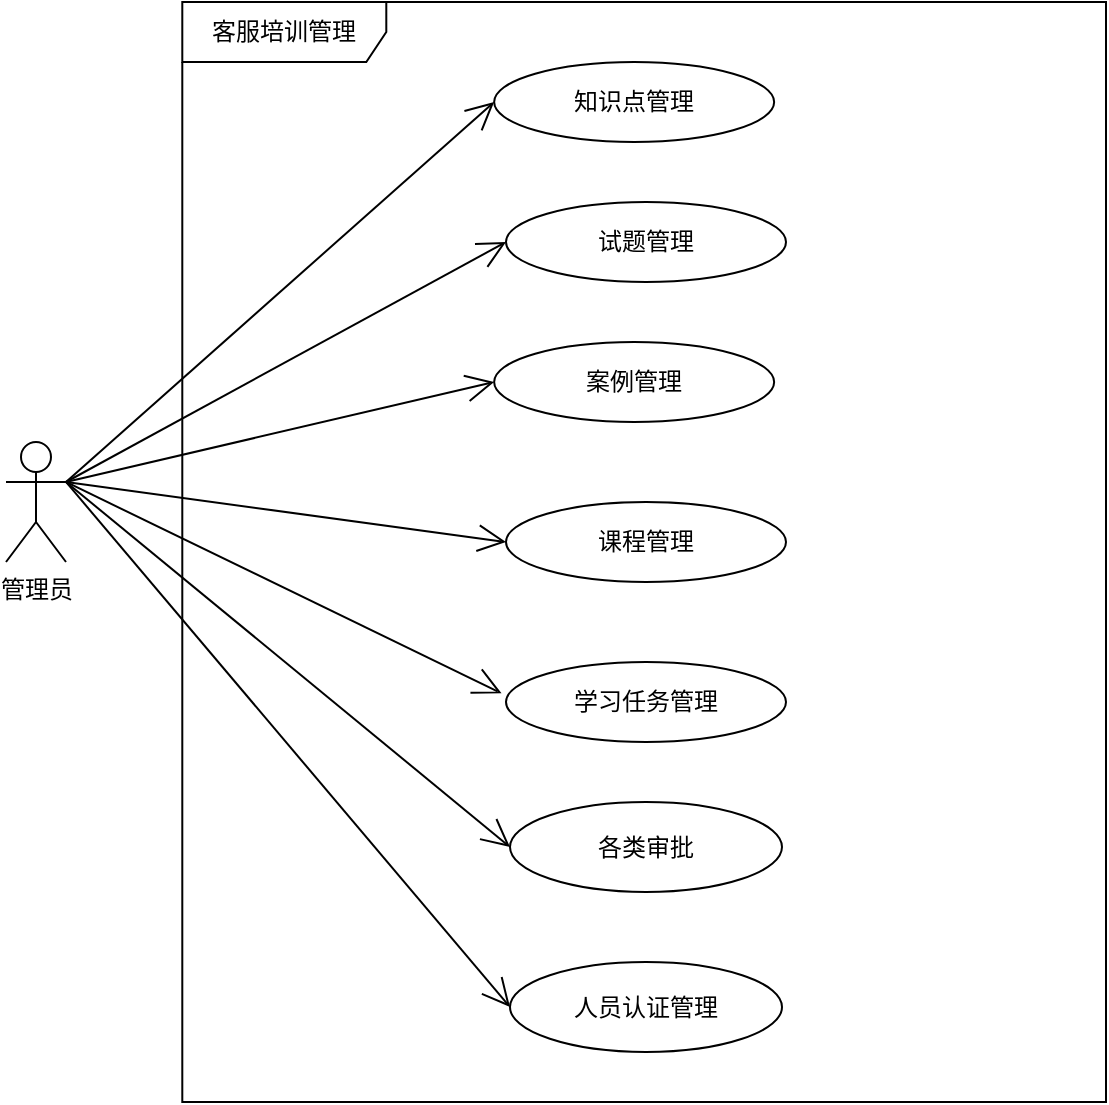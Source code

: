 <mxfile version="28.1.1">
  <diagram name="第 1 页" id="jLr4lrlrVHVJPcqsL-fy">
    <mxGraphModel dx="976" dy="629" grid="1" gridSize="10" guides="1" tooltips="1" connect="1" arrows="1" fold="1" page="1" pageScale="1" pageWidth="827" pageHeight="1169" math="0" shadow="0">
      <root>
        <mxCell id="0" />
        <mxCell id="1" parent="0" />
        <mxCell id="9K5wpRG9sUKZ4BDB4qsN-1" value="管理员" style="shape=umlActor;verticalLabelPosition=bottom;verticalAlign=top;html=1;outlineConnect=0;" parent="1" vertex="1">
          <mxGeometry x="210" y="440" width="30" height="60" as="geometry" />
        </mxCell>
        <mxCell id="9K5wpRG9sUKZ4BDB4qsN-7" value="知识点管理" style="ellipse;whiteSpace=wrap;html=1;" parent="1" vertex="1">
          <mxGeometry x="454.08" y="250" width="140" height="40" as="geometry" />
        </mxCell>
        <mxCell id="9K5wpRG9sUKZ4BDB4qsN-8" value="" style="endArrow=open;endFill=1;endSize=12;html=1;rounded=0;exitX=1;exitY=0.333;exitDx=0;exitDy=0;exitPerimeter=0;entryX=0;entryY=0.5;entryDx=0;entryDy=0;" parent="1" source="9K5wpRG9sUKZ4BDB4qsN-1" target="9K5wpRG9sUKZ4BDB4qsN-7" edge="1">
          <mxGeometry width="160" relative="1" as="geometry">
            <mxPoint x="240" y="520" as="sourcePoint" />
            <mxPoint x="400" y="520" as="targetPoint" />
          </mxGeometry>
        </mxCell>
        <mxCell id="9K5wpRG9sUKZ4BDB4qsN-9" value="案例管理" style="ellipse;whiteSpace=wrap;html=1;" parent="1" vertex="1">
          <mxGeometry x="454.08" y="390" width="140" height="40" as="geometry" />
        </mxCell>
        <mxCell id="9K5wpRG9sUKZ4BDB4qsN-10" value="" style="endArrow=open;endFill=1;endSize=12;html=1;rounded=0;entryX=0;entryY=0.5;entryDx=0;entryDy=0;" parent="1" target="9K5wpRG9sUKZ4BDB4qsN-9" edge="1">
          <mxGeometry width="160" relative="1" as="geometry">
            <mxPoint x="240" y="460" as="sourcePoint" />
            <mxPoint x="440" y="380" as="targetPoint" />
          </mxGeometry>
        </mxCell>
        <mxCell id="9K5wpRG9sUKZ4BDB4qsN-11" value="试题管理" style="ellipse;whiteSpace=wrap;html=1;" parent="1" vertex="1">
          <mxGeometry x="460" y="320" width="140" height="40" as="geometry" />
        </mxCell>
        <mxCell id="9K5wpRG9sUKZ4BDB4qsN-12" value="课程管理" style="ellipse;whiteSpace=wrap;html=1;" parent="1" vertex="1">
          <mxGeometry x="460" y="470" width="140" height="40" as="geometry" />
        </mxCell>
        <mxCell id="9K5wpRG9sUKZ4BDB4qsN-13" value="学习任务管理" style="ellipse;whiteSpace=wrap;html=1;" parent="1" vertex="1">
          <mxGeometry x="460" y="550" width="140" height="40" as="geometry" />
        </mxCell>
        <mxCell id="9K5wpRG9sUKZ4BDB4qsN-15" value="" style="endArrow=open;endFill=1;endSize=12;html=1;rounded=0;entryX=0;entryY=0.5;entryDx=0;entryDy=0;" parent="1" target="9K5wpRG9sUKZ4BDB4qsN-12" edge="1">
          <mxGeometry width="160" relative="1" as="geometry">
            <mxPoint x="240" y="460" as="sourcePoint" />
            <mxPoint x="430" y="550" as="targetPoint" />
          </mxGeometry>
        </mxCell>
        <mxCell id="9K5wpRG9sUKZ4BDB4qsN-16" value="" style="endArrow=open;endFill=1;endSize=12;html=1;rounded=0;entryX=-0.016;entryY=0.392;entryDx=0;entryDy=0;entryPerimeter=0;exitX=1;exitY=0.333;exitDx=0;exitDy=0;exitPerimeter=0;" parent="1" source="9K5wpRG9sUKZ4BDB4qsN-1" target="9K5wpRG9sUKZ4BDB4qsN-13" edge="1">
          <mxGeometry width="160" relative="1" as="geometry">
            <mxPoint x="290" y="460" as="sourcePoint" />
            <mxPoint x="460" y="590" as="targetPoint" />
          </mxGeometry>
        </mxCell>
        <mxCell id="0O4qhSUyokO77OFxhCxH-42" value="各类审批" style="ellipse;whiteSpace=wrap;html=1;" parent="1" vertex="1">
          <mxGeometry x="462" y="620" width="136" height="45" as="geometry" />
        </mxCell>
        <mxCell id="0O4qhSUyokO77OFxhCxH-43" value="" style="endArrow=open;endFill=1;endSize=12;html=1;rounded=0;entryX=0;entryY=0.5;entryDx=0;entryDy=0;exitX=1;exitY=0.333;exitDx=0;exitDy=0;exitPerimeter=0;" parent="1" source="9K5wpRG9sUKZ4BDB4qsN-1" target="0O4qhSUyokO77OFxhCxH-42" edge="1">
          <mxGeometry width="160" relative="1" as="geometry">
            <mxPoint x="300" y="470" as="sourcePoint" />
            <mxPoint x="408" y="656" as="targetPoint" />
          </mxGeometry>
        </mxCell>
        <mxCell id="0O4qhSUyokO77OFxhCxH-51" value="客服培训管理" style="shape=umlFrame;whiteSpace=wrap;html=1;pointerEvents=0;width=102;height=30;" parent="1" vertex="1">
          <mxGeometry x="298.15" y="220" width="461.85" height="550" as="geometry" />
        </mxCell>
        <mxCell id="0O4qhSUyokO77OFxhCxH-58" value="人员认证管理" style="ellipse;whiteSpace=wrap;html=1;" parent="1" vertex="1">
          <mxGeometry x="462" y="700" width="136" height="45" as="geometry" />
        </mxCell>
        <mxCell id="0O4qhSUyokO77OFxhCxH-59" value="" style="endArrow=open;endFill=1;endSize=12;html=1;rounded=0;exitX=1;exitY=0.333;exitDx=0;exitDy=0;exitPerimeter=0;entryX=0;entryY=0.5;entryDx=0;entryDy=0;" parent="1" source="9K5wpRG9sUKZ4BDB4qsN-1" target="0O4qhSUyokO77OFxhCxH-58" edge="1">
          <mxGeometry width="160" relative="1" as="geometry">
            <mxPoint x="250" y="470" as="sourcePoint" />
            <mxPoint x="424" y="693" as="targetPoint" />
          </mxGeometry>
        </mxCell>
        <mxCell id="g6cWHwPn1ql6MbHeniVU-2" value="" style="endArrow=open;endFill=1;endSize=12;html=1;rounded=0;entryX=0;entryY=0.5;entryDx=0;entryDy=0;" edge="1" parent="1" target="9K5wpRG9sUKZ4BDB4qsN-11">
          <mxGeometry width="160" relative="1" as="geometry">
            <mxPoint x="240" y="460" as="sourcePoint" />
            <mxPoint x="554" y="440" as="targetPoint" />
          </mxGeometry>
        </mxCell>
      </root>
    </mxGraphModel>
  </diagram>
</mxfile>
